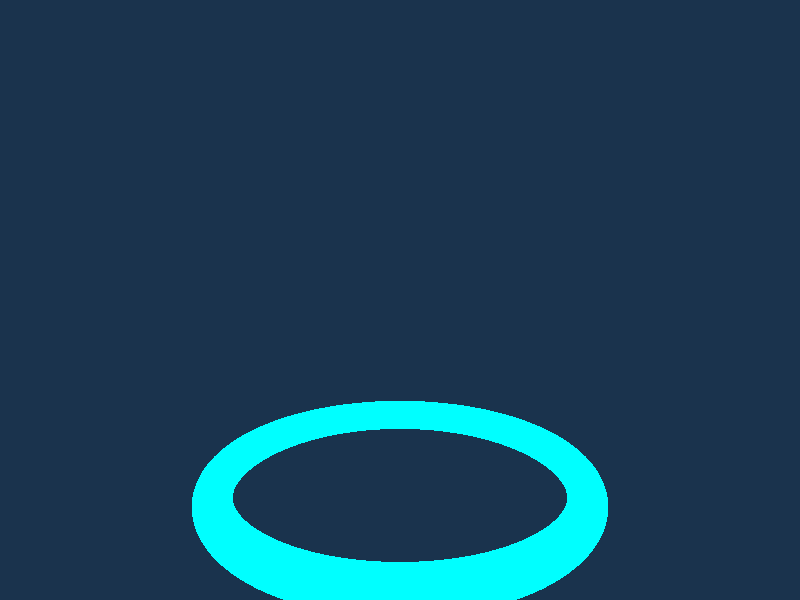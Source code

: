 background{
       color rgb <0.1,0.2,0.3>
}

camera {
    location <1,1.5,-3>
    look_at <0,1,0>
}

light_source {
    <0,4,-3>
    color rgb <1,1,1>
}

torus {
    1
    0.1
    pigment { rgb <0,1,1> }
}
